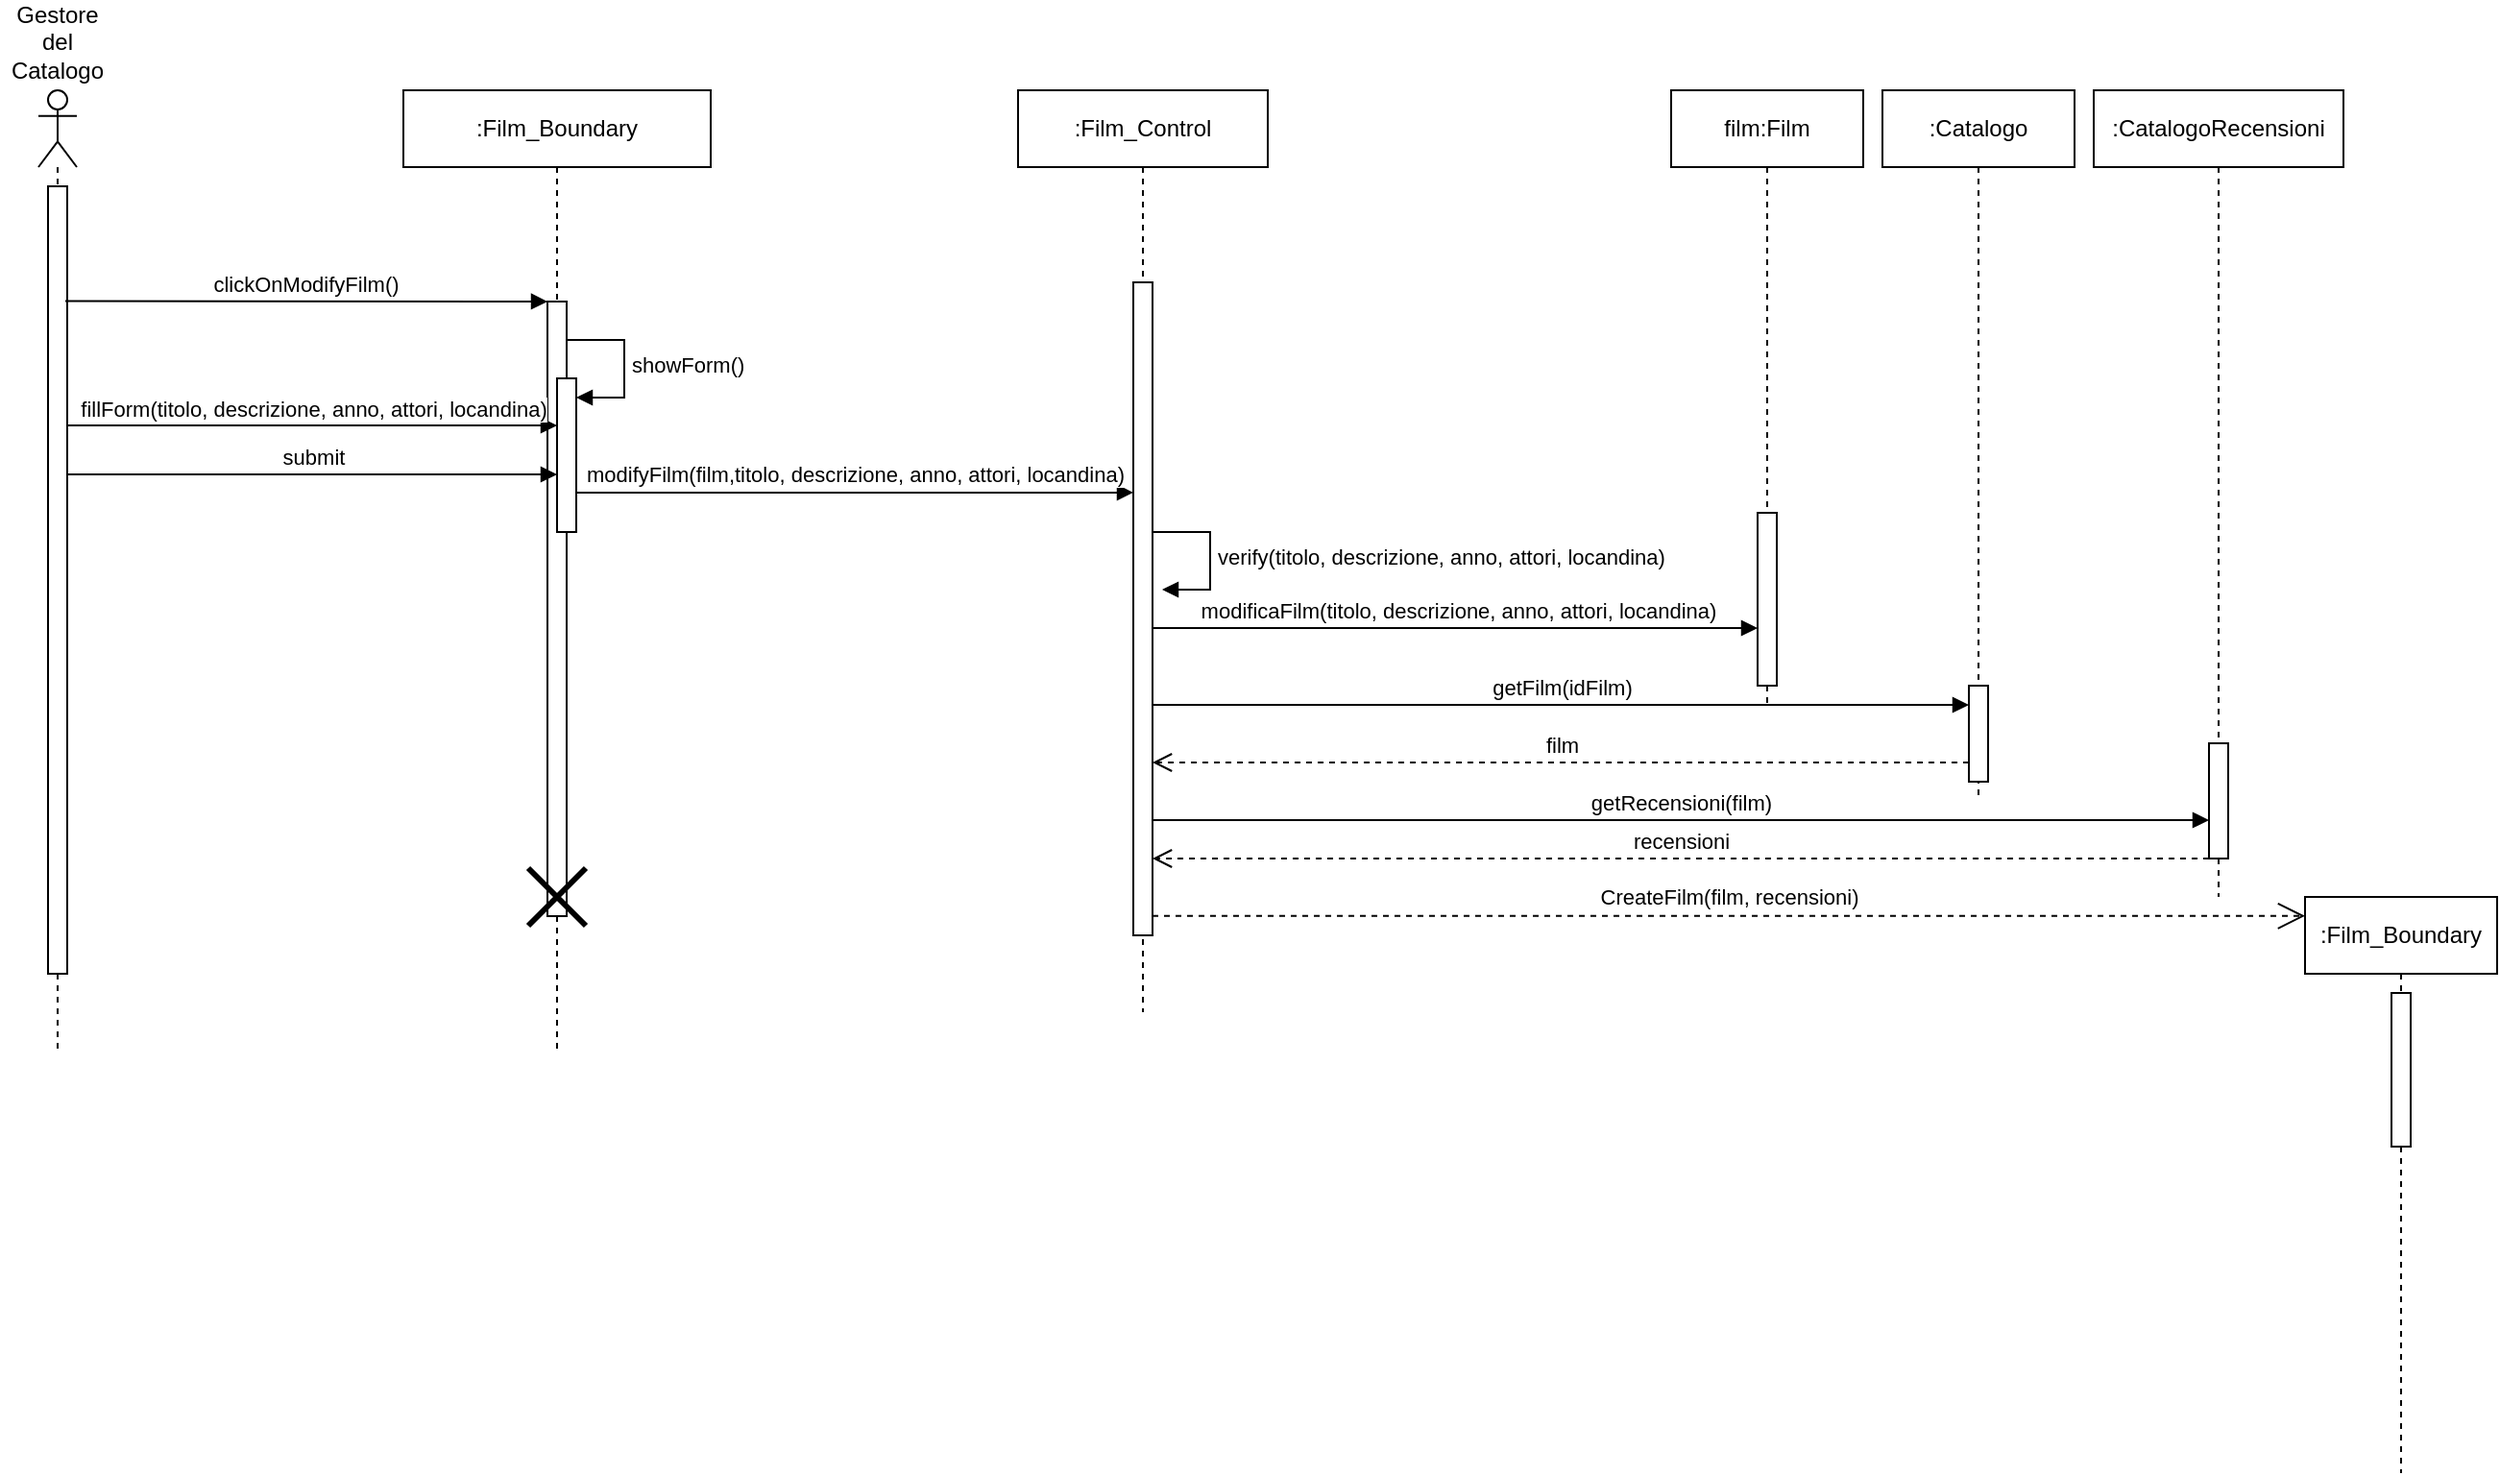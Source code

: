 <mxfile version="26.0.5">
  <diagram name="Page-1" id="zOEEpCLVx3BSE4MT3N1Z">
    <mxGraphModel dx="1129" dy="893" grid="1" gridSize="10" guides="1" tooltips="1" connect="1" arrows="1" fold="1" page="1" pageScale="1" pageWidth="827" pageHeight="1169" math="0" shadow="0">
      <root>
        <mxCell id="0" />
        <mxCell id="1" parent="0" />
        <mxCell id="JeqI6M3YK3XUUn6Ged-Q-75" value="" style="shape=umlLifeline;perimeter=lifelinePerimeter;whiteSpace=wrap;html=1;container=1;dropTarget=0;collapsible=0;recursiveResize=0;outlineConnect=0;portConstraint=eastwest;newEdgeStyle={&quot;curved&quot;:0,&quot;rounded&quot;:0};participant=umlActor;" vertex="1" parent="1">
          <mxGeometry x="470" y="590" width="20" height="500" as="geometry" />
        </mxCell>
        <mxCell id="JeqI6M3YK3XUUn6Ged-Q-76" value="" style="html=1;points=[[0,0,0,0,5],[0,1,0,0,-5],[1,0,0,0,5],[1,1,0,0,-5]];perimeter=orthogonalPerimeter;outlineConnect=0;targetShapes=umlLifeline;portConstraint=eastwest;newEdgeStyle={&quot;curved&quot;:0,&quot;rounded&quot;:0};" vertex="1" parent="JeqI6M3YK3XUUn6Ged-Q-75">
          <mxGeometry x="5" y="50" width="10" height="410" as="geometry" />
        </mxCell>
        <mxCell id="JeqI6M3YK3XUUn6Ged-Q-77" value="Gestore del Catalogo" style="text;html=1;align=center;verticalAlign=middle;whiteSpace=wrap;rounded=0;" vertex="1" parent="1">
          <mxGeometry x="450" y="550" width="60" height="30" as="geometry" />
        </mxCell>
        <mxCell id="JeqI6M3YK3XUUn6Ged-Q-78" value="clickOnModifyFilm()" style="html=1;verticalAlign=bottom;endArrow=block;curved=0;rounded=0;exitX=0.8;exitY=0.166;exitDx=0;exitDy=0;exitPerimeter=0;" edge="1" parent="1" target="JeqI6M3YK3XUUn6Ged-Q-80">
          <mxGeometry width="80" relative="1" as="geometry">
            <mxPoint x="484" y="699.76" as="sourcePoint" />
            <mxPoint x="640" y="700" as="targetPoint" />
          </mxGeometry>
        </mxCell>
        <mxCell id="JeqI6M3YK3XUUn6Ged-Q-79" value=":Film_Boundary" style="shape=umlLifeline;perimeter=lifelinePerimeter;whiteSpace=wrap;html=1;container=1;dropTarget=0;collapsible=0;recursiveResize=0;outlineConnect=0;portConstraint=eastwest;newEdgeStyle={&quot;curved&quot;:0,&quot;rounded&quot;:0};" vertex="1" parent="1">
          <mxGeometry x="660" y="590" width="160" height="500" as="geometry" />
        </mxCell>
        <mxCell id="JeqI6M3YK3XUUn6Ged-Q-80" value="" style="html=1;points=[[0,0,0,0,5],[0,1,0,0,-5],[1,0,0,0,5],[1,1,0,0,-5]];perimeter=orthogonalPerimeter;outlineConnect=0;targetShapes=umlLifeline;portConstraint=eastwest;newEdgeStyle={&quot;curved&quot;:0,&quot;rounded&quot;:0};" vertex="1" parent="JeqI6M3YK3XUUn6Ged-Q-79">
          <mxGeometry x="75" y="110" width="10" height="320" as="geometry" />
        </mxCell>
        <mxCell id="JeqI6M3YK3XUUn6Ged-Q-81" value="" style="html=1;points=[[0,0,0,0,5],[0,1,0,0,-5],[1,0,0,0,5],[1,1,0,0,-5]];perimeter=orthogonalPerimeter;outlineConnect=0;targetShapes=umlLifeline;portConstraint=eastwest;newEdgeStyle={&quot;curved&quot;:0,&quot;rounded&quot;:0};" vertex="1" parent="JeqI6M3YK3XUUn6Ged-Q-79">
          <mxGeometry x="80" y="150" width="10" height="80" as="geometry" />
        </mxCell>
        <mxCell id="JeqI6M3YK3XUUn6Ged-Q-82" value="showForm()" style="html=1;align=left;spacingLeft=2;endArrow=block;rounded=0;edgeStyle=orthogonalEdgeStyle;curved=0;rounded=0;" edge="1" parent="JeqI6M3YK3XUUn6Ged-Q-79" target="JeqI6M3YK3XUUn6Ged-Q-81">
          <mxGeometry relative="1" as="geometry">
            <mxPoint x="85" y="130" as="sourcePoint" />
            <Array as="points">
              <mxPoint x="115" y="160" />
            </Array>
          </mxGeometry>
        </mxCell>
        <mxCell id="JeqI6M3YK3XUUn6Ged-Q-83" value="" style="shape=umlDestroy;whiteSpace=wrap;html=1;strokeWidth=3;targetShapes=umlLifeline;" vertex="1" parent="JeqI6M3YK3XUUn6Ged-Q-79">
          <mxGeometry x="65" y="405" width="30" height="30" as="geometry" />
        </mxCell>
        <mxCell id="JeqI6M3YK3XUUn6Ged-Q-84" value=":Film_Control" style="shape=umlLifeline;perimeter=lifelinePerimeter;whiteSpace=wrap;html=1;container=1;dropTarget=0;collapsible=0;recursiveResize=0;outlineConnect=0;portConstraint=eastwest;newEdgeStyle={&quot;curved&quot;:0,&quot;rounded&quot;:0};" vertex="1" parent="1">
          <mxGeometry x="980" y="590" width="130" height="480" as="geometry" />
        </mxCell>
        <mxCell id="JeqI6M3YK3XUUn6Ged-Q-85" value="" style="html=1;points=[[0,0,0,0,5],[0,1,0,0,-5],[1,0,0,0,5],[1,1,0,0,-5]];perimeter=orthogonalPerimeter;outlineConnect=0;targetShapes=umlLifeline;portConstraint=eastwest;newEdgeStyle={&quot;curved&quot;:0,&quot;rounded&quot;:0};" vertex="1" parent="JeqI6M3YK3XUUn6Ged-Q-84">
          <mxGeometry x="60" y="100" width="10" height="340" as="geometry" />
        </mxCell>
        <mxCell id="JeqI6M3YK3XUUn6Ged-Q-86" value="verify(t&lt;span style=&quot;text-align: center;&quot;&gt;itolo, descrizione, anno, attori, locandina&lt;/span&gt;)" style="html=1;align=left;spacingLeft=2;endArrow=block;rounded=0;edgeStyle=orthogonalEdgeStyle;curved=0;rounded=0;" edge="1" parent="JeqI6M3YK3XUUn6Ged-Q-84">
          <mxGeometry relative="1" as="geometry">
            <mxPoint x="70" y="230" as="sourcePoint" />
            <Array as="points">
              <mxPoint x="100" y="260" />
            </Array>
            <mxPoint x="75" y="260" as="targetPoint" />
          </mxGeometry>
        </mxCell>
        <mxCell id="JeqI6M3YK3XUUn6Ged-Q-87" value="film:Film" style="shape=umlLifeline;perimeter=lifelinePerimeter;whiteSpace=wrap;html=1;container=1;dropTarget=0;collapsible=0;recursiveResize=0;outlineConnect=0;portConstraint=eastwest;newEdgeStyle={&quot;curved&quot;:0,&quot;rounded&quot;:0};" vertex="1" parent="1">
          <mxGeometry x="1320" y="590" width="100" height="320" as="geometry" />
        </mxCell>
        <mxCell id="JeqI6M3YK3XUUn6Ged-Q-88" value="" style="html=1;points=[[0,0,0,0,5],[0,1,0,0,-5],[1,0,0,0,5],[1,1,0,0,-5]];perimeter=orthogonalPerimeter;outlineConnect=0;targetShapes=umlLifeline;portConstraint=eastwest;newEdgeStyle={&quot;curved&quot;:0,&quot;rounded&quot;:0};" vertex="1" parent="JeqI6M3YK3XUUn6Ged-Q-87">
          <mxGeometry x="45" y="220" width="10" height="90" as="geometry" />
        </mxCell>
        <mxCell id="JeqI6M3YK3XUUn6Ged-Q-89" value="fillForm(titolo, descrizione, anno, attori, locandina)" style="html=1;verticalAlign=bottom;endArrow=block;curved=0;rounded=0;" edge="1" parent="1" source="JeqI6M3YK3XUUn6Ged-Q-76">
          <mxGeometry width="80" relative="1" as="geometry">
            <mxPoint x="490" y="765" as="sourcePoint" />
            <mxPoint x="740" y="764.5" as="targetPoint" />
          </mxGeometry>
        </mxCell>
        <mxCell id="JeqI6M3YK3XUUn6Ged-Q-90" value="modifyFilm(film,titolo, descrizione, anno, attori, locandina)" style="html=1;verticalAlign=bottom;endArrow=block;curved=0;rounded=0;" edge="1" parent="1" target="JeqI6M3YK3XUUn6Ged-Q-85">
          <mxGeometry width="80" relative="1" as="geometry">
            <mxPoint x="750" y="799.44" as="sourcePoint" />
            <mxPoint x="944.5" y="799.44" as="targetPoint" />
          </mxGeometry>
        </mxCell>
        <mxCell id="JeqI6M3YK3XUUn6Ged-Q-91" value="modificaFilm(titolo, descrizione, anno, attori, locandina)" style="html=1;verticalAlign=bottom;endArrow=block;curved=0;rounded=0;" edge="1" parent="1">
          <mxGeometry x="0.006" width="80" relative="1" as="geometry">
            <mxPoint x="1050" y="870" as="sourcePoint" />
            <mxPoint x="1365" y="870" as="targetPoint" />
            <mxPoint as="offset" />
          </mxGeometry>
        </mxCell>
        <mxCell id="JeqI6M3YK3XUUn6Ged-Q-92" value="submit" style="html=1;verticalAlign=bottom;endArrow=block;curved=0;rounded=0;" edge="1" parent="1">
          <mxGeometry width="80" relative="1" as="geometry">
            <mxPoint x="485" y="790" as="sourcePoint" />
            <mxPoint x="740" y="790" as="targetPoint" />
          </mxGeometry>
        </mxCell>
        <mxCell id="JeqI6M3YK3XUUn6Ged-Q-93" value=":CatalogoRecensioni" style="shape=umlLifeline;perimeter=lifelinePerimeter;whiteSpace=wrap;html=1;container=1;dropTarget=0;collapsible=0;recursiveResize=0;outlineConnect=0;portConstraint=eastwest;newEdgeStyle={&quot;curved&quot;:0,&quot;rounded&quot;:0};" vertex="1" parent="1">
          <mxGeometry x="1540" y="590" width="130" height="420" as="geometry" />
        </mxCell>
        <mxCell id="JeqI6M3YK3XUUn6Ged-Q-94" value="" style="html=1;points=[[0,0,0,0,5],[0,1,0,0,-5],[1,0,0,0,5],[1,1,0,0,-5]];perimeter=orthogonalPerimeter;outlineConnect=0;targetShapes=umlLifeline;portConstraint=eastwest;newEdgeStyle={&quot;curved&quot;:0,&quot;rounded&quot;:0};" vertex="1" parent="JeqI6M3YK3XUUn6Ged-Q-93">
          <mxGeometry x="60" y="340" width="10" height="60" as="geometry" />
        </mxCell>
        <mxCell id="JeqI6M3YK3XUUn6Ged-Q-95" value=":Catalogo" style="shape=umlLifeline;perimeter=lifelinePerimeter;whiteSpace=wrap;html=1;container=1;dropTarget=0;collapsible=0;recursiveResize=0;outlineConnect=0;portConstraint=eastwest;newEdgeStyle={&quot;curved&quot;:0,&quot;rounded&quot;:0};" vertex="1" parent="1">
          <mxGeometry x="1430" y="590" width="100" height="370" as="geometry" />
        </mxCell>
        <mxCell id="JeqI6M3YK3XUUn6Ged-Q-96" value="" style="html=1;points=[[0,0,0,0,5],[0,1,0,0,-5],[1,0,0,0,5],[1,1,0,0,-5]];perimeter=orthogonalPerimeter;outlineConnect=0;targetShapes=umlLifeline;portConstraint=eastwest;newEdgeStyle={&quot;curved&quot;:0,&quot;rounded&quot;:0};" vertex="1" parent="JeqI6M3YK3XUUn6Ged-Q-95">
          <mxGeometry x="45" y="310" width="10" height="50" as="geometry" />
        </mxCell>
        <mxCell id="JeqI6M3YK3XUUn6Ged-Q-97" value="getFilm(idFilm)" style="html=1;verticalAlign=bottom;endArrow=block;curved=0;rounded=0;" edge="1" parent="1">
          <mxGeometry width="80" relative="1" as="geometry">
            <mxPoint x="1050" y="910" as="sourcePoint" />
            <mxPoint x="1475" y="910" as="targetPoint" />
          </mxGeometry>
        </mxCell>
        <mxCell id="JeqI6M3YK3XUUn6Ged-Q-98" value="film" style="html=1;verticalAlign=bottom;endArrow=open;dashed=1;endSize=8;curved=0;rounded=0;" edge="1" parent="1">
          <mxGeometry relative="1" as="geometry">
            <mxPoint x="1475" y="940" as="sourcePoint" />
            <mxPoint x="1050" y="940" as="targetPoint" />
          </mxGeometry>
        </mxCell>
        <mxCell id="JeqI6M3YK3XUUn6Ged-Q-99" value="getRecensioni(film)" style="html=1;verticalAlign=bottom;endArrow=block;curved=0;rounded=0;" edge="1" parent="1" target="JeqI6M3YK3XUUn6Ged-Q-94">
          <mxGeometry width="80" relative="1" as="geometry">
            <mxPoint x="1050" y="970" as="sourcePoint" />
            <mxPoint x="1585" y="970" as="targetPoint" />
          </mxGeometry>
        </mxCell>
        <mxCell id="JeqI6M3YK3XUUn6Ged-Q-100" value="recensioni" style="html=1;verticalAlign=bottom;endArrow=open;dashed=1;endSize=8;curved=0;rounded=0;" edge="1" parent="1" source="JeqI6M3YK3XUUn6Ged-Q-94">
          <mxGeometry relative="1" as="geometry">
            <mxPoint x="1585" y="990" as="sourcePoint" />
            <mxPoint x="1050" y="990" as="targetPoint" />
          </mxGeometry>
        </mxCell>
        <mxCell id="JeqI6M3YK3XUUn6Ged-Q-101" value=":Film_Boundary" style="shape=umlLifeline;perimeter=lifelinePerimeter;whiteSpace=wrap;html=1;container=1;dropTarget=0;collapsible=0;recursiveResize=0;outlineConnect=0;portConstraint=eastwest;newEdgeStyle={&quot;curved&quot;:0,&quot;rounded&quot;:0};" vertex="1" parent="1">
          <mxGeometry x="1650" y="1010" width="100" height="300" as="geometry" />
        </mxCell>
        <mxCell id="JeqI6M3YK3XUUn6Ged-Q-102" value="" style="html=1;points=[[0,0,0,0,5],[0,1,0,0,-5],[1,0,0,0,5],[1,1,0,0,-5]];perimeter=orthogonalPerimeter;outlineConnect=0;targetShapes=umlLifeline;portConstraint=eastwest;newEdgeStyle={&quot;curved&quot;:0,&quot;rounded&quot;:0};" vertex="1" parent="JeqI6M3YK3XUUn6Ged-Q-101">
          <mxGeometry x="45" y="50" width="10" height="80" as="geometry" />
        </mxCell>
        <mxCell id="JeqI6M3YK3XUUn6Ged-Q-103" value="CreateFilm(film, recensioni)" style="endArrow=open;endSize=12;dashed=1;html=1;rounded=0;entryX=0;entryY=0.033;entryDx=0;entryDy=0;entryPerimeter=0;" edge="1" parent="1" source="JeqI6M3YK3XUUn6Ged-Q-85" target="JeqI6M3YK3XUUn6Ged-Q-101">
          <mxGeometry y="10" width="160" relative="1" as="geometry">
            <mxPoint x="995" y="1020" as="sourcePoint" />
            <mxPoint x="1340" y="1020" as="targetPoint" />
            <mxPoint as="offset" />
          </mxGeometry>
        </mxCell>
      </root>
    </mxGraphModel>
  </diagram>
</mxfile>
